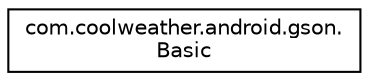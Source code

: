 digraph "类继承关系图"
{
 // LATEX_PDF_SIZE
  edge [fontname="Helvetica",fontsize="10",labelfontname="Helvetica",labelfontsize="10"];
  node [fontname="Helvetica",fontsize="10",shape=record];
  rankdir="LR";
  Node0 [label="com.coolweather.android.gson.\lBasic",height=0.2,width=0.4,color="black", fillcolor="white", style="filled",URL="$classcom_1_1coolweather_1_1android_1_1gson_1_1_basic.html",tooltip=" "];
}
